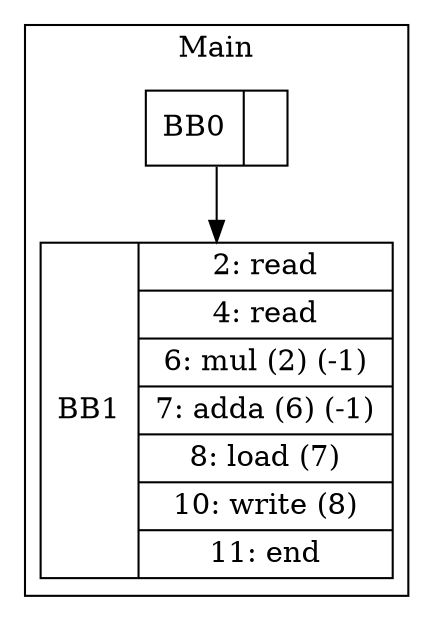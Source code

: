 digraph G {
node [shape=record];
subgraph cluster_main{
label = "Main";
BB0 [shape=record, label="<b>BB0|}"];
BB1 [shape=record, label="<b>BB1|{2: read|4: read|6: mul (2) (-1)|7: adda (6) (-1)|8: load (7)|10: write (8)|11: end}"];
}
BB0:s -> BB1:n ;
}

